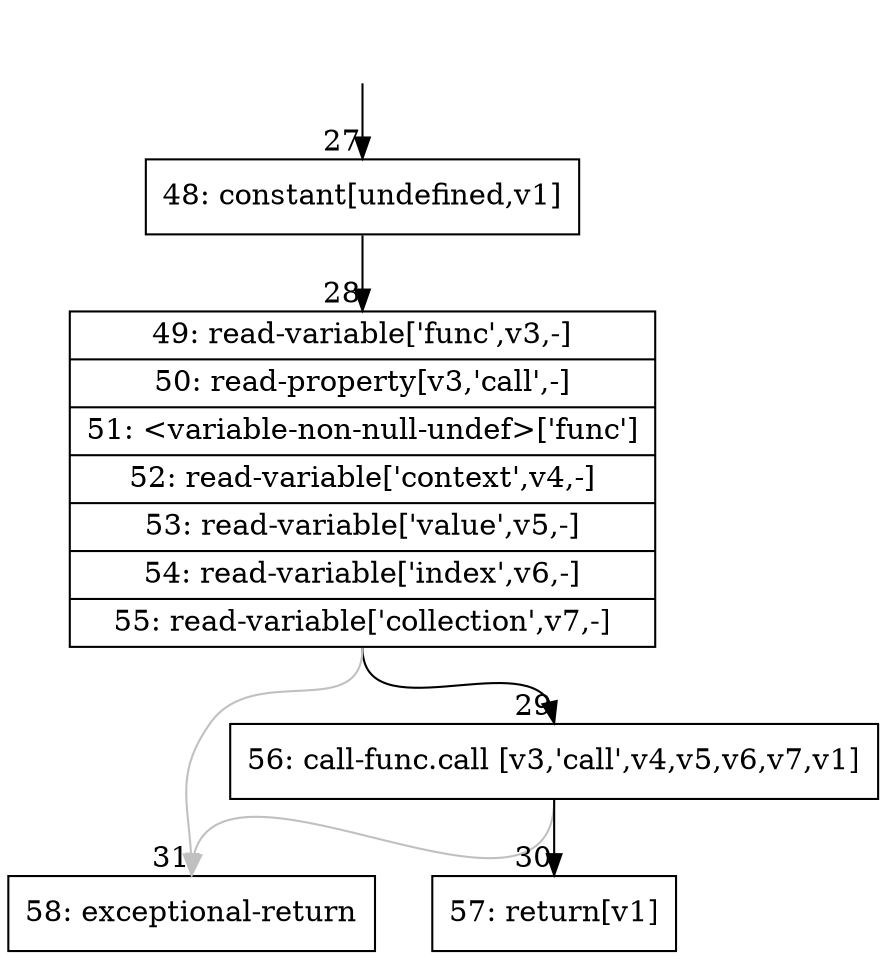 digraph {
rankdir="TD"
BB_entry7[shape=none,label=""];
BB_entry7 -> BB27 [tailport=s, headport=n, headlabel="    27"]
BB27 [shape=record label="{48: constant[undefined,v1]}" ] 
BB27 -> BB28 [tailport=s, headport=n, headlabel="      28"]
BB28 [shape=record label="{49: read-variable['func',v3,-]|50: read-property[v3,'call',-]|51: \<variable-non-null-undef\>['func']|52: read-variable['context',v4,-]|53: read-variable['value',v5,-]|54: read-variable['index',v6,-]|55: read-variable['collection',v7,-]}" ] 
BB28 -> BB29 [tailport=s, headport=n, headlabel="      29"]
BB28 -> BB31 [tailport=s, headport=n, color=gray, headlabel="      31"]
BB29 [shape=record label="{56: call-func.call [v3,'call',v4,v5,v6,v7,v1]}" ] 
BB29 -> BB30 [tailport=s, headport=n, headlabel="      30"]
BB29 -> BB31 [tailport=s, headport=n, color=gray]
BB30 [shape=record label="{57: return[v1]}" ] 
BB31 [shape=record label="{58: exceptional-return}" ] 
//#$~ 73
}
